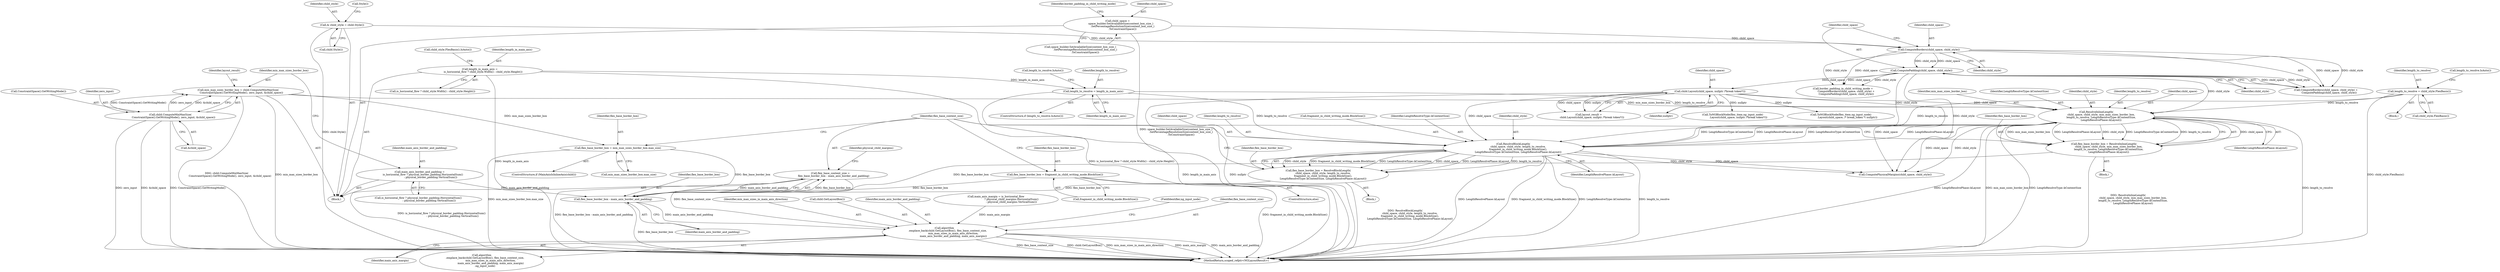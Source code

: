 digraph "0_Chrome_69ec52bd0b32622770a25952386596ccb4ad6434@API" {
"1000284" [label="(Call,flex_base_content_size =\n        flex_base_border_box - main_axis_border_and_padding)"];
"1000286" [label="(Call,flex_base_border_box - main_axis_border_and_padding)"];
"1000236" [label="(Call,flex_base_border_box = min_max_sizes_border_box.max_size)"];
"1000206" [label="(Call,min_max_sizes_border_box = child.ComputeMinMaxSize(\n        ConstraintSpace().GetWritingMode(), zero_input, &child_space))"];
"1000208" [label="(Call,child.ComputeMinMaxSize(\n        ConstraintSpace().GetWritingMode(), zero_input, &child_space))"];
"1000274" [label="(Call,flex_base_border_box = ResolveBlockLength(\n            child_space, child_style, length_to_resolve,\n            fragment_in_child_writing_mode.BlockSize(),\n            LengthResolveType::kContentSize, LengthResolvePhase::kLayout))"];
"1000276" [label="(Call,ResolveBlockLength(\n            child_space, child_style, length_to_resolve,\n            fragment_in_child_writing_mode.BlockSize(),\n            LengthResolveType::kContentSize, LengthResolvePhase::kLayout))"];
"1000216" [label="(Call,child.Layout(child_space, nullptr /*break token*/))"];
"1000193" [label="(Call,ComputePadding(child_space, child_style))"];
"1000190" [label="(Call,ComputeBorders(child_space, child_style))"];
"1000183" [label="(Call,child_space =\n        space_builder.SetAvailableSize(content_box_size_)\n            .SetPercentageResolutionSize(content_box_size_)\n            .ToConstraintSpace())"];
"1000173" [label="(Call,& child_style = child.Style())"];
"1000253" [label="(Call,length_to_resolve = length_in_main_axis)"];
"1000222" [label="(Call,length_in_main_axis =\n        is_horizontal_flow ? child_style.Width() : child_style.Height())"];
"1000248" [label="(Call,length_to_resolve = child_style.FlexBasis())"];
"1000265" [label="(Call,ResolveInlineLength(\n            child_space, child_style, min_max_sizes_border_box,\n            length_to_resolve, LengthResolveType::kContentSize,\n            LengthResolvePhase::kLayout))"];
"1000263" [label="(Call,flex_base_border_box = ResolveInlineLength(\n            child_space, child_style, min_max_sizes_border_box,\n            length_to_resolve, LengthResolveType::kContentSize,\n            LengthResolvePhase::kLayout))"];
"1000242" [label="(Call,flex_base_border_box = fragment_in_child_writing_mode.BlockSize())"];
"1000198" [label="(Call,main_axis_border_and_padding =\n        is_horizontal_flow ? physical_border_padding.HorizontalSum()\n                           : physical_border_padding.VerticalSum())"];
"1000305" [label="(Call,algorithm\n        .emplace_back(child.GetLayoutBox(), flex_base_content_size,\n                      min_max_sizes_in_main_axis_direction,\n                      main_axis_border_and_padding, main_axis_margin))"];
"1000224" [label="(Call,is_horizontal_flow ? child_style.Width() : child_style.Height())"];
"1000241" [label="(ControlStructure,else)"];
"1000275" [label="(Identifier,flex_base_border_box)"];
"1000279" [label="(Identifier,length_to_resolve)"];
"1000277" [label="(Identifier,child_space)"];
"1000252" [label="(Call,length_to_resolve.IsAuto())"];
"1000264" [label="(Identifier,flex_base_border_box)"];
"1000187" [label="(Call,border_padding_in_child_writing_mode =\n        ComputeBorders(child_space, child_style) +\n        ComputePadding(child_space, child_style))"];
"1000250" [label="(Call,child_style.FlexBasis())"];
"1000183" [label="(Call,child_space =\n        space_builder.SetAvailableSize(content_box_size_)\n            .SetPercentageResolutionSize(content_box_size_)\n            .ToConstraintSpace())"];
"1000233" [label="(ControlStructure,if (MainAxisIsInlineAxis(child)))"];
"1000175" [label="(Call,child.Style())"];
"1000268" [label="(Identifier,min_max_sizes_border_box)"];
"1000308" [label="(Identifier,min_max_sizes_in_main_axis_direction)"];
"1000188" [label="(Identifier,border_padding_in_child_writing_mode)"];
"1000246" [label="(Block,)"];
"1000222" [label="(Call,length_in_main_axis =\n        is_horizontal_flow ? child_style.Width() : child_style.Height())"];
"1000270" [label="(Identifier,LengthResolveType::kContentSize)"];
"1000185" [label="(Call,space_builder.SetAvailableSize(content_box_size_)\n            .SetPercentageResolutionSize(content_box_size_)\n            .ToConstraintSpace())"];
"1000199" [label="(Identifier,main_axis_border_and_padding)"];
"1000209" [label="(Call,ConstraintSpace().GetWritingMode())"];
"1000173" [label="(Call,& child_style = child.Style())"];
"1000258" [label="(Call,length_to_resolve.IsAuto())"];
"1000194" [label="(Identifier,child_space)"];
"1000265" [label="(Call,ResolveInlineLength(\n            child_space, child_style, min_max_sizes_border_box,\n            length_to_resolve, LengthResolveType::kContentSize,\n            LengthResolvePhase::kLayout))"];
"1000286" [label="(Call,flex_base_border_box - main_axis_border_and_padding)"];
"1000253" [label="(Call,length_to_resolve = length_in_main_axis)"];
"1000230" [label="(Call,child_style.FlexBasis().IsAuto())"];
"1000198" [label="(Call,main_axis_border_and_padding =\n        is_horizontal_flow ? physical_border_padding.HorizontalSum()\n                           : physical_border_padding.VerticalSum())"];
"1000191" [label="(Identifier,child_space)"];
"1000217" [label="(Identifier,child_space)"];
"1000189" [label="(Call,ComputeBorders(child_space, child_style) +\n        ComputePadding(child_space, child_style))"];
"1000306" [label="(Call,child.GetLayoutBox())"];
"1000284" [label="(Call,flex_base_content_size =\n        flex_base_border_box - main_axis_border_and_padding)"];
"1000242" [label="(Call,flex_base_border_box = fragment_in_child_writing_mode.BlockSize())"];
"1000282" [label="(Identifier,LengthResolvePhase::kLayout)"];
"1000287" [label="(Identifier,flex_base_border_box)"];
"1000448" [label="(Call,ToNGBlockNode(flex_item.ng_input_node)\n              .Layout(child_space, nullptr /*break token*/))"];
"1000305" [label="(Call,algorithm\n        .emplace_back(child.GetLayoutBox(), flex_base_content_size,\n                      min_max_sizes_in_main_axis_direction,\n                      main_axis_border_and_padding, main_axis_margin))"];
"1000216" [label="(Call,child.Layout(child_space, nullptr /*break token*/))"];
"1000263" [label="(Call,flex_base_border_box = ResolveInlineLength(\n            child_space, child_style, min_max_sizes_border_box,\n            length_to_resolve, LengthResolveType::kContentSize,\n            LengthResolvePhase::kLayout))"];
"1000190" [label="(Call,ComputeBorders(child_space, child_style))"];
"1000267" [label="(Identifier,child_style)"];
"1000254" [label="(Identifier,length_to_resolve)"];
"1000285" [label="(Identifier,flex_base_content_size)"];
"1000291" [label="(Identifier,physical_child_margins)"];
"1000200" [label="(Call,is_horizontal_flow ? physical_border_padding.HorizontalSum()\n                           : physical_border_padding.VerticalSum())"];
"1000184" [label="(Identifier,child_space)"];
"1000309" [label="(Identifier,main_axis_border_and_padding)"];
"1000195" [label="(Identifier,child_style)"];
"1000292" [label="(Call,ComputePhysicalMargins(child_space, child_style))"];
"1000269" [label="(Identifier,length_to_resolve)"];
"1000266" [label="(Identifier,child_space)"];
"1000211" [label="(Call,&child_space)"];
"1000248" [label="(Call,length_to_resolve = child_style.FlexBasis())"];
"1000244" [label="(Call,fragment_in_child_writing_mode.BlockSize())"];
"1000271" [label="(Identifier,LengthResolvePhase::kLayout)"];
"1000163" [label="(Block,)"];
"1000238" [label="(Call,min_max_sizes_border_box.max_size)"];
"1000223" [label="(Identifier,length_in_main_axis)"];
"1000304" [label="(Call,algorithm\n        .emplace_back(child.GetLayoutBox(), flex_base_content_size,\n                      min_max_sizes_in_main_axis_direction,\n                      main_axis_border_and_padding, main_axis_margin)\n        .ng_input_node)"];
"1000193" [label="(Call,ComputePadding(child_space, child_style))"];
"1000590" [label="(Call,ToNGBlockNode(flex_item.ng_input_node)\n                .Layout(child_space, /* break_token */ nullptr))"];
"1000276" [label="(Call,ResolveBlockLength(\n            child_space, child_style, length_to_resolve,\n            fragment_in_child_writing_mode.BlockSize(),\n            LengthResolveType::kContentSize, LengthResolvePhase::kLayout))"];
"1000207" [label="(Identifier,min_max_sizes_border_box)"];
"1000262" [label="(Block,)"];
"1000255" [label="(Identifier,length_in_main_axis)"];
"1000288" [label="(Identifier,main_axis_border_and_padding)"];
"1000610" [label="(MethodReturn,scoped_refptr<NGLayoutResult>)"];
"1000192" [label="(Identifier,child_style)"];
"1000280" [label="(Call,fragment_in_child_writing_mode.BlockSize())"];
"1000218" [label="(Identifier,nullptr)"];
"1000210" [label="(Identifier,zero_input)"];
"1000296" [label="(Call,main_axis_margin = is_horizontal_flow\n                                      ? physical_child_margins.HorizontalSum()\n                                      : physical_child_margins.VerticalSum())"];
"1000174" [label="(Identifier,child_style)"];
"1000251" [label="(ControlStructure,if (length_to_resolve.IsAuto()))"];
"1000214" [label="(Call,layout_result =\n        child.Layout(child_space, nullptr /*break token*/))"];
"1000311" [label="(FieldIdentifier,ng_input_node)"];
"1000178" [label="(Call,Style())"];
"1000281" [label="(Identifier,LengthResolveType::kContentSize)"];
"1000236" [label="(Call,flex_base_border_box = min_max_sizes_border_box.max_size)"];
"1000249" [label="(Identifier,length_to_resolve)"];
"1000273" [label="(Block,)"];
"1000215" [label="(Identifier,layout_result)"];
"1000237" [label="(Identifier,flex_base_border_box)"];
"1000206" [label="(Call,min_max_sizes_border_box = child.ComputeMinMaxSize(\n        ConstraintSpace().GetWritingMode(), zero_input, &child_space))"];
"1000243" [label="(Identifier,flex_base_border_box)"];
"1000208" [label="(Call,child.ComputeMinMaxSize(\n        ConstraintSpace().GetWritingMode(), zero_input, &child_space))"];
"1000278" [label="(Identifier,child_style)"];
"1000307" [label="(Identifier,flex_base_content_size)"];
"1000274" [label="(Call,flex_base_border_box = ResolveBlockLength(\n            child_space, child_style, length_to_resolve,\n            fragment_in_child_writing_mode.BlockSize(),\n            LengthResolveType::kContentSize, LengthResolvePhase::kLayout))"];
"1000310" [label="(Identifier,main_axis_margin)"];
"1000284" -> "1000163"  [label="AST: "];
"1000284" -> "1000286"  [label="CFG: "];
"1000285" -> "1000284"  [label="AST: "];
"1000286" -> "1000284"  [label="AST: "];
"1000291" -> "1000284"  [label="CFG: "];
"1000284" -> "1000610"  [label="DDG: flex_base_border_box - main_axis_border_and_padding"];
"1000286" -> "1000284"  [label="DDG: flex_base_border_box"];
"1000286" -> "1000284"  [label="DDG: main_axis_border_and_padding"];
"1000284" -> "1000305"  [label="DDG: flex_base_content_size"];
"1000286" -> "1000288"  [label="CFG: "];
"1000287" -> "1000286"  [label="AST: "];
"1000288" -> "1000286"  [label="AST: "];
"1000286" -> "1000610"  [label="DDG: flex_base_border_box"];
"1000236" -> "1000286"  [label="DDG: flex_base_border_box"];
"1000274" -> "1000286"  [label="DDG: flex_base_border_box"];
"1000263" -> "1000286"  [label="DDG: flex_base_border_box"];
"1000242" -> "1000286"  [label="DDG: flex_base_border_box"];
"1000198" -> "1000286"  [label="DDG: main_axis_border_and_padding"];
"1000286" -> "1000305"  [label="DDG: main_axis_border_and_padding"];
"1000236" -> "1000233"  [label="AST: "];
"1000236" -> "1000238"  [label="CFG: "];
"1000237" -> "1000236"  [label="AST: "];
"1000238" -> "1000236"  [label="AST: "];
"1000285" -> "1000236"  [label="CFG: "];
"1000236" -> "1000610"  [label="DDG: min_max_sizes_border_box.max_size"];
"1000206" -> "1000236"  [label="DDG: min_max_sizes_border_box"];
"1000206" -> "1000163"  [label="AST: "];
"1000206" -> "1000208"  [label="CFG: "];
"1000207" -> "1000206"  [label="AST: "];
"1000208" -> "1000206"  [label="AST: "];
"1000215" -> "1000206"  [label="CFG: "];
"1000206" -> "1000610"  [label="DDG: child.ComputeMinMaxSize(\n        ConstraintSpace().GetWritingMode(), zero_input, &child_space)"];
"1000206" -> "1000610"  [label="DDG: min_max_sizes_border_box"];
"1000208" -> "1000206"  [label="DDG: ConstraintSpace().GetWritingMode()"];
"1000208" -> "1000206"  [label="DDG: zero_input"];
"1000208" -> "1000206"  [label="DDG: &child_space"];
"1000206" -> "1000265"  [label="DDG: min_max_sizes_border_box"];
"1000208" -> "1000211"  [label="CFG: "];
"1000209" -> "1000208"  [label="AST: "];
"1000210" -> "1000208"  [label="AST: "];
"1000211" -> "1000208"  [label="AST: "];
"1000208" -> "1000610"  [label="DDG: ConstraintSpace().GetWritingMode()"];
"1000208" -> "1000610"  [label="DDG: zero_input"];
"1000208" -> "1000610"  [label="DDG: &child_space"];
"1000274" -> "1000273"  [label="AST: "];
"1000274" -> "1000276"  [label="CFG: "];
"1000275" -> "1000274"  [label="AST: "];
"1000276" -> "1000274"  [label="AST: "];
"1000285" -> "1000274"  [label="CFG: "];
"1000274" -> "1000610"  [label="DDG: ResolveBlockLength(\n            child_space, child_style, length_to_resolve,\n            fragment_in_child_writing_mode.BlockSize(),\n            LengthResolveType::kContentSize, LengthResolvePhase::kLayout)"];
"1000276" -> "1000274"  [label="DDG: child_style"];
"1000276" -> "1000274"  [label="DDG: fragment_in_child_writing_mode.BlockSize()"];
"1000276" -> "1000274"  [label="DDG: LengthResolveType::kContentSize"];
"1000276" -> "1000274"  [label="DDG: child_space"];
"1000276" -> "1000274"  [label="DDG: LengthResolvePhase::kLayout"];
"1000276" -> "1000274"  [label="DDG: length_to_resolve"];
"1000276" -> "1000282"  [label="CFG: "];
"1000277" -> "1000276"  [label="AST: "];
"1000278" -> "1000276"  [label="AST: "];
"1000279" -> "1000276"  [label="AST: "];
"1000280" -> "1000276"  [label="AST: "];
"1000281" -> "1000276"  [label="AST: "];
"1000282" -> "1000276"  [label="AST: "];
"1000276" -> "1000610"  [label="DDG: LengthResolvePhase::kLayout"];
"1000276" -> "1000610"  [label="DDG: fragment_in_child_writing_mode.BlockSize()"];
"1000276" -> "1000610"  [label="DDG: LengthResolveType::kContentSize"];
"1000276" -> "1000610"  [label="DDG: length_to_resolve"];
"1000276" -> "1000265"  [label="DDG: LengthResolveType::kContentSize"];
"1000276" -> "1000265"  [label="DDG: LengthResolvePhase::kLayout"];
"1000216" -> "1000276"  [label="DDG: child_space"];
"1000193" -> "1000276"  [label="DDG: child_style"];
"1000253" -> "1000276"  [label="DDG: length_to_resolve"];
"1000248" -> "1000276"  [label="DDG: length_to_resolve"];
"1000265" -> "1000276"  [label="DDG: LengthResolveType::kContentSize"];
"1000265" -> "1000276"  [label="DDG: LengthResolvePhase::kLayout"];
"1000276" -> "1000292"  [label="DDG: child_space"];
"1000276" -> "1000292"  [label="DDG: child_style"];
"1000216" -> "1000214"  [label="AST: "];
"1000216" -> "1000218"  [label="CFG: "];
"1000217" -> "1000216"  [label="AST: "];
"1000218" -> "1000216"  [label="AST: "];
"1000214" -> "1000216"  [label="CFG: "];
"1000216" -> "1000610"  [label="DDG: nullptr"];
"1000216" -> "1000214"  [label="DDG: child_space"];
"1000216" -> "1000214"  [label="DDG: nullptr"];
"1000193" -> "1000216"  [label="DDG: child_space"];
"1000216" -> "1000265"  [label="DDG: child_space"];
"1000216" -> "1000292"  [label="DDG: child_space"];
"1000216" -> "1000448"  [label="DDG: nullptr"];
"1000216" -> "1000590"  [label="DDG: nullptr"];
"1000193" -> "1000189"  [label="AST: "];
"1000193" -> "1000195"  [label="CFG: "];
"1000194" -> "1000193"  [label="AST: "];
"1000195" -> "1000193"  [label="AST: "];
"1000189" -> "1000193"  [label="CFG: "];
"1000193" -> "1000187"  [label="DDG: child_space"];
"1000193" -> "1000187"  [label="DDG: child_style"];
"1000193" -> "1000189"  [label="DDG: child_space"];
"1000193" -> "1000189"  [label="DDG: child_style"];
"1000190" -> "1000193"  [label="DDG: child_space"];
"1000190" -> "1000193"  [label="DDG: child_style"];
"1000193" -> "1000265"  [label="DDG: child_style"];
"1000193" -> "1000292"  [label="DDG: child_style"];
"1000190" -> "1000189"  [label="AST: "];
"1000190" -> "1000192"  [label="CFG: "];
"1000191" -> "1000190"  [label="AST: "];
"1000192" -> "1000190"  [label="AST: "];
"1000194" -> "1000190"  [label="CFG: "];
"1000190" -> "1000187"  [label="DDG: child_space"];
"1000190" -> "1000187"  [label="DDG: child_style"];
"1000190" -> "1000189"  [label="DDG: child_space"];
"1000190" -> "1000189"  [label="DDG: child_style"];
"1000183" -> "1000190"  [label="DDG: child_space"];
"1000173" -> "1000190"  [label="DDG: child_style"];
"1000183" -> "1000163"  [label="AST: "];
"1000183" -> "1000185"  [label="CFG: "];
"1000184" -> "1000183"  [label="AST: "];
"1000185" -> "1000183"  [label="AST: "];
"1000188" -> "1000183"  [label="CFG: "];
"1000183" -> "1000610"  [label="DDG: space_builder.SetAvailableSize(content_box_size_)\n            .SetPercentageResolutionSize(content_box_size_)\n            .ToConstraintSpace()"];
"1000173" -> "1000163"  [label="AST: "];
"1000173" -> "1000175"  [label="CFG: "];
"1000174" -> "1000173"  [label="AST: "];
"1000175" -> "1000173"  [label="AST: "];
"1000178" -> "1000173"  [label="CFG: "];
"1000173" -> "1000610"  [label="DDG: child.Style()"];
"1000253" -> "1000251"  [label="AST: "];
"1000253" -> "1000255"  [label="CFG: "];
"1000254" -> "1000253"  [label="AST: "];
"1000255" -> "1000253"  [label="AST: "];
"1000258" -> "1000253"  [label="CFG: "];
"1000253" -> "1000610"  [label="DDG: length_in_main_axis"];
"1000222" -> "1000253"  [label="DDG: length_in_main_axis"];
"1000253" -> "1000265"  [label="DDG: length_to_resolve"];
"1000222" -> "1000163"  [label="AST: "];
"1000222" -> "1000224"  [label="CFG: "];
"1000223" -> "1000222"  [label="AST: "];
"1000224" -> "1000222"  [label="AST: "];
"1000230" -> "1000222"  [label="CFG: "];
"1000222" -> "1000610"  [label="DDG: length_in_main_axis"];
"1000222" -> "1000610"  [label="DDG: is_horizontal_flow ? child_style.Width() : child_style.Height()"];
"1000248" -> "1000246"  [label="AST: "];
"1000248" -> "1000250"  [label="CFG: "];
"1000249" -> "1000248"  [label="AST: "];
"1000250" -> "1000248"  [label="AST: "];
"1000252" -> "1000248"  [label="CFG: "];
"1000248" -> "1000610"  [label="DDG: child_style.FlexBasis()"];
"1000248" -> "1000265"  [label="DDG: length_to_resolve"];
"1000265" -> "1000263"  [label="AST: "];
"1000265" -> "1000271"  [label="CFG: "];
"1000266" -> "1000265"  [label="AST: "];
"1000267" -> "1000265"  [label="AST: "];
"1000268" -> "1000265"  [label="AST: "];
"1000269" -> "1000265"  [label="AST: "];
"1000270" -> "1000265"  [label="AST: "];
"1000271" -> "1000265"  [label="AST: "];
"1000263" -> "1000265"  [label="CFG: "];
"1000265" -> "1000610"  [label="DDG: length_to_resolve"];
"1000265" -> "1000610"  [label="DDG: min_max_sizes_border_box"];
"1000265" -> "1000610"  [label="DDG: LengthResolveType::kContentSize"];
"1000265" -> "1000610"  [label="DDG: LengthResolvePhase::kLayout"];
"1000265" -> "1000263"  [label="DDG: child_space"];
"1000265" -> "1000263"  [label="DDG: min_max_sizes_border_box"];
"1000265" -> "1000263"  [label="DDG: LengthResolvePhase::kLayout"];
"1000265" -> "1000263"  [label="DDG: child_style"];
"1000265" -> "1000263"  [label="DDG: LengthResolveType::kContentSize"];
"1000265" -> "1000263"  [label="DDG: length_to_resolve"];
"1000265" -> "1000292"  [label="DDG: child_space"];
"1000265" -> "1000292"  [label="DDG: child_style"];
"1000263" -> "1000262"  [label="AST: "];
"1000264" -> "1000263"  [label="AST: "];
"1000285" -> "1000263"  [label="CFG: "];
"1000263" -> "1000610"  [label="DDG: ResolveInlineLength(\n            child_space, child_style, min_max_sizes_border_box,\n            length_to_resolve, LengthResolveType::kContentSize,\n            LengthResolvePhase::kLayout)"];
"1000242" -> "1000241"  [label="AST: "];
"1000242" -> "1000244"  [label="CFG: "];
"1000243" -> "1000242"  [label="AST: "];
"1000244" -> "1000242"  [label="AST: "];
"1000285" -> "1000242"  [label="CFG: "];
"1000242" -> "1000610"  [label="DDG: fragment_in_child_writing_mode.BlockSize()"];
"1000198" -> "1000163"  [label="AST: "];
"1000198" -> "1000200"  [label="CFG: "];
"1000199" -> "1000198"  [label="AST: "];
"1000200" -> "1000198"  [label="AST: "];
"1000207" -> "1000198"  [label="CFG: "];
"1000198" -> "1000610"  [label="DDG: is_horizontal_flow ? physical_border_padding.HorizontalSum()\n                           : physical_border_padding.VerticalSum()"];
"1000305" -> "1000304"  [label="AST: "];
"1000305" -> "1000310"  [label="CFG: "];
"1000306" -> "1000305"  [label="AST: "];
"1000307" -> "1000305"  [label="AST: "];
"1000308" -> "1000305"  [label="AST: "];
"1000309" -> "1000305"  [label="AST: "];
"1000310" -> "1000305"  [label="AST: "];
"1000311" -> "1000305"  [label="CFG: "];
"1000305" -> "1000610"  [label="DDG: main_axis_margin"];
"1000305" -> "1000610"  [label="DDG: main_axis_border_and_padding"];
"1000305" -> "1000610"  [label="DDG: flex_base_content_size"];
"1000305" -> "1000610"  [label="DDG: child.GetLayoutBox()"];
"1000305" -> "1000610"  [label="DDG: min_max_sizes_in_main_axis_direction"];
"1000296" -> "1000305"  [label="DDG: main_axis_margin"];
}
